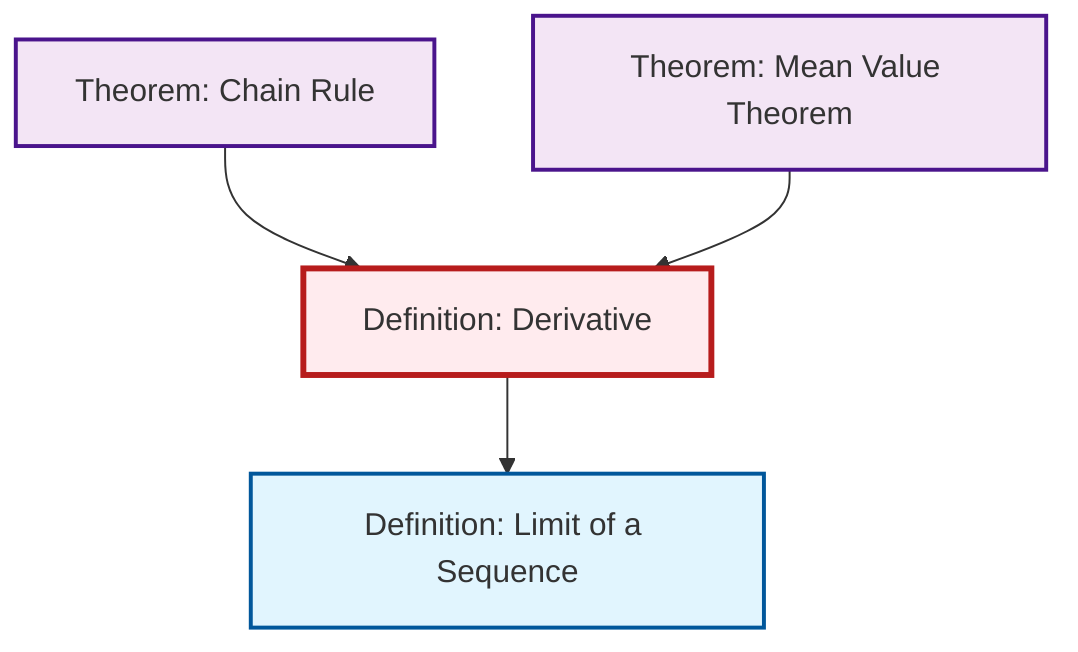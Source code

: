 graph TD
    classDef definition fill:#e1f5fe,stroke:#01579b,stroke-width:2px
    classDef theorem fill:#f3e5f5,stroke:#4a148c,stroke-width:2px
    classDef axiom fill:#fff3e0,stroke:#e65100,stroke-width:2px
    classDef example fill:#e8f5e9,stroke:#1b5e20,stroke-width:2px
    classDef current fill:#ffebee,stroke:#b71c1c,stroke-width:3px
    def-limit["Definition: Limit of a Sequence"]:::definition
    def-derivative["Definition: Derivative"]:::definition
    thm-chain-rule["Theorem: Chain Rule"]:::theorem
    thm-mean-value["Theorem: Mean Value Theorem"]:::theorem
    def-derivative --> def-limit
    thm-chain-rule --> def-derivative
    thm-mean-value --> def-derivative
    class def-derivative current
